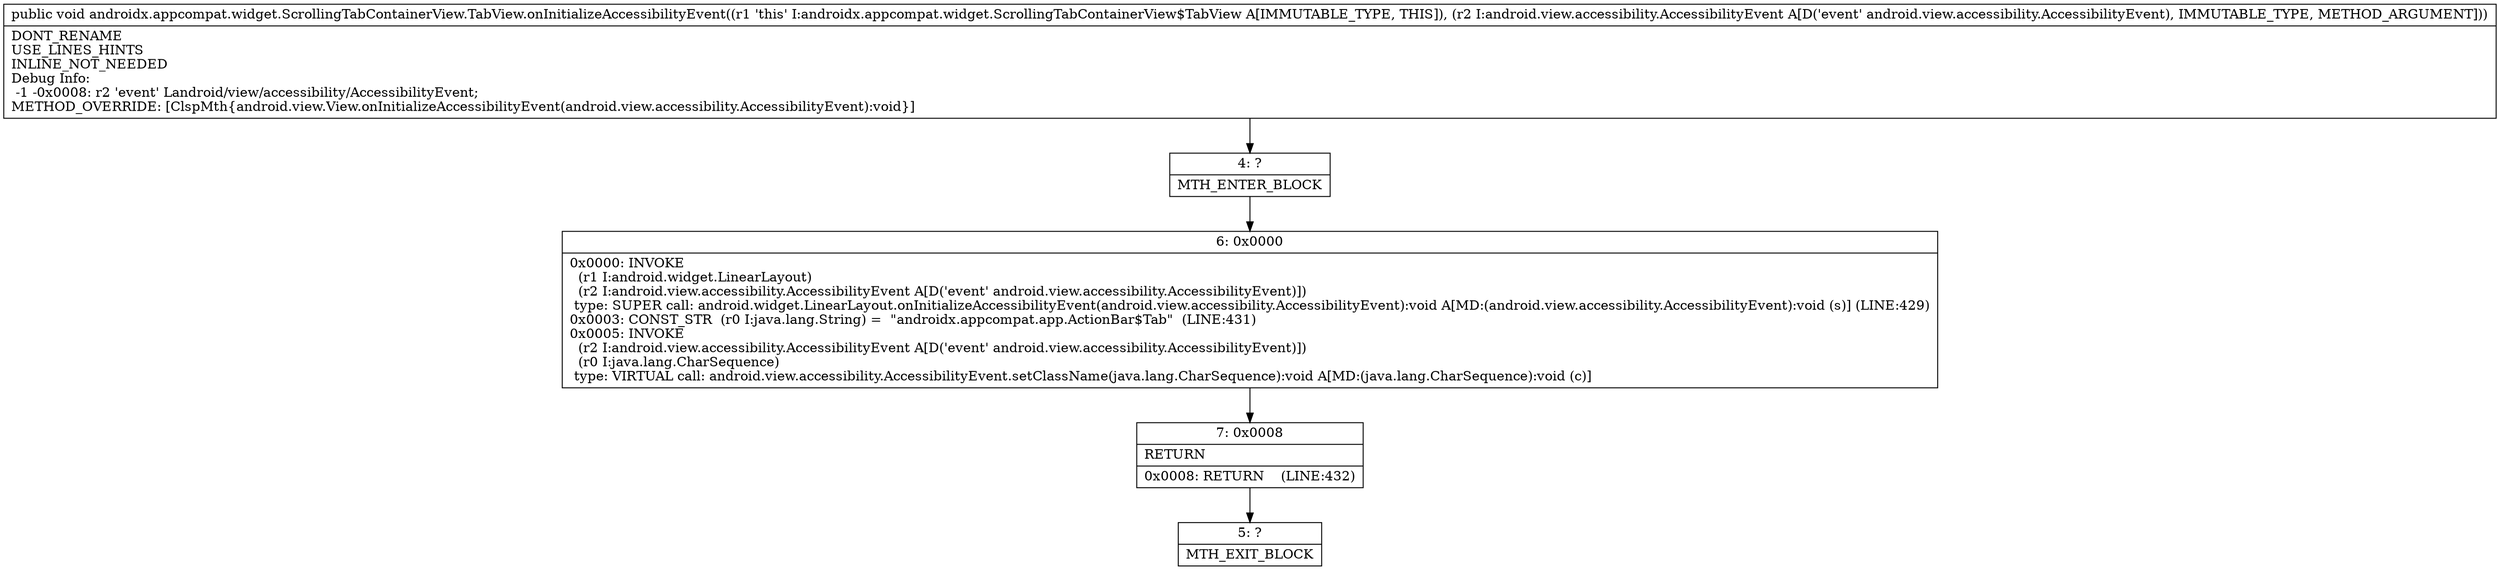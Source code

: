 digraph "CFG forandroidx.appcompat.widget.ScrollingTabContainerView.TabView.onInitializeAccessibilityEvent(Landroid\/view\/accessibility\/AccessibilityEvent;)V" {
Node_4 [shape=record,label="{4\:\ ?|MTH_ENTER_BLOCK\l}"];
Node_6 [shape=record,label="{6\:\ 0x0000|0x0000: INVOKE  \l  (r1 I:android.widget.LinearLayout)\l  (r2 I:android.view.accessibility.AccessibilityEvent A[D('event' android.view.accessibility.AccessibilityEvent)])\l type: SUPER call: android.widget.LinearLayout.onInitializeAccessibilityEvent(android.view.accessibility.AccessibilityEvent):void A[MD:(android.view.accessibility.AccessibilityEvent):void (s)] (LINE:429)\l0x0003: CONST_STR  (r0 I:java.lang.String) =  \"androidx.appcompat.app.ActionBar$Tab\"  (LINE:431)\l0x0005: INVOKE  \l  (r2 I:android.view.accessibility.AccessibilityEvent A[D('event' android.view.accessibility.AccessibilityEvent)])\l  (r0 I:java.lang.CharSequence)\l type: VIRTUAL call: android.view.accessibility.AccessibilityEvent.setClassName(java.lang.CharSequence):void A[MD:(java.lang.CharSequence):void (c)]\l}"];
Node_7 [shape=record,label="{7\:\ 0x0008|RETURN\l|0x0008: RETURN    (LINE:432)\l}"];
Node_5 [shape=record,label="{5\:\ ?|MTH_EXIT_BLOCK\l}"];
MethodNode[shape=record,label="{public void androidx.appcompat.widget.ScrollingTabContainerView.TabView.onInitializeAccessibilityEvent((r1 'this' I:androidx.appcompat.widget.ScrollingTabContainerView$TabView A[IMMUTABLE_TYPE, THIS]), (r2 I:android.view.accessibility.AccessibilityEvent A[D('event' android.view.accessibility.AccessibilityEvent), IMMUTABLE_TYPE, METHOD_ARGUMENT]))  | DONT_RENAME\lUSE_LINES_HINTS\lINLINE_NOT_NEEDED\lDebug Info:\l  \-1 \-0x0008: r2 'event' Landroid\/view\/accessibility\/AccessibilityEvent;\lMETHOD_OVERRIDE: [ClspMth\{android.view.View.onInitializeAccessibilityEvent(android.view.accessibility.AccessibilityEvent):void\}]\l}"];
MethodNode -> Node_4;Node_4 -> Node_6;
Node_6 -> Node_7;
Node_7 -> Node_5;
}

